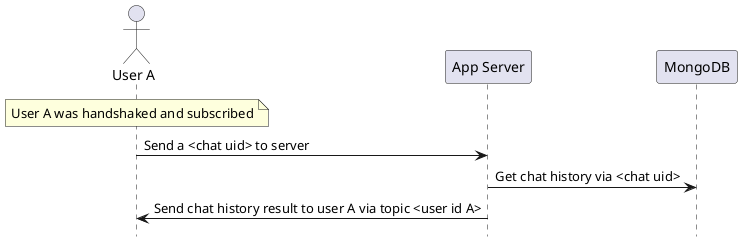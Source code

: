 @startuml
hide footbox

actor "User A"

note over "User A": User A was handshaked and subscribed
"User A" -> "App Server": Send a <chat uid> to server
"App Server" -> "MongoDB": Get chat history via <chat uid>
"App Server" -> "User A": Send chat history result to user A via topic <user id A>

@enduml